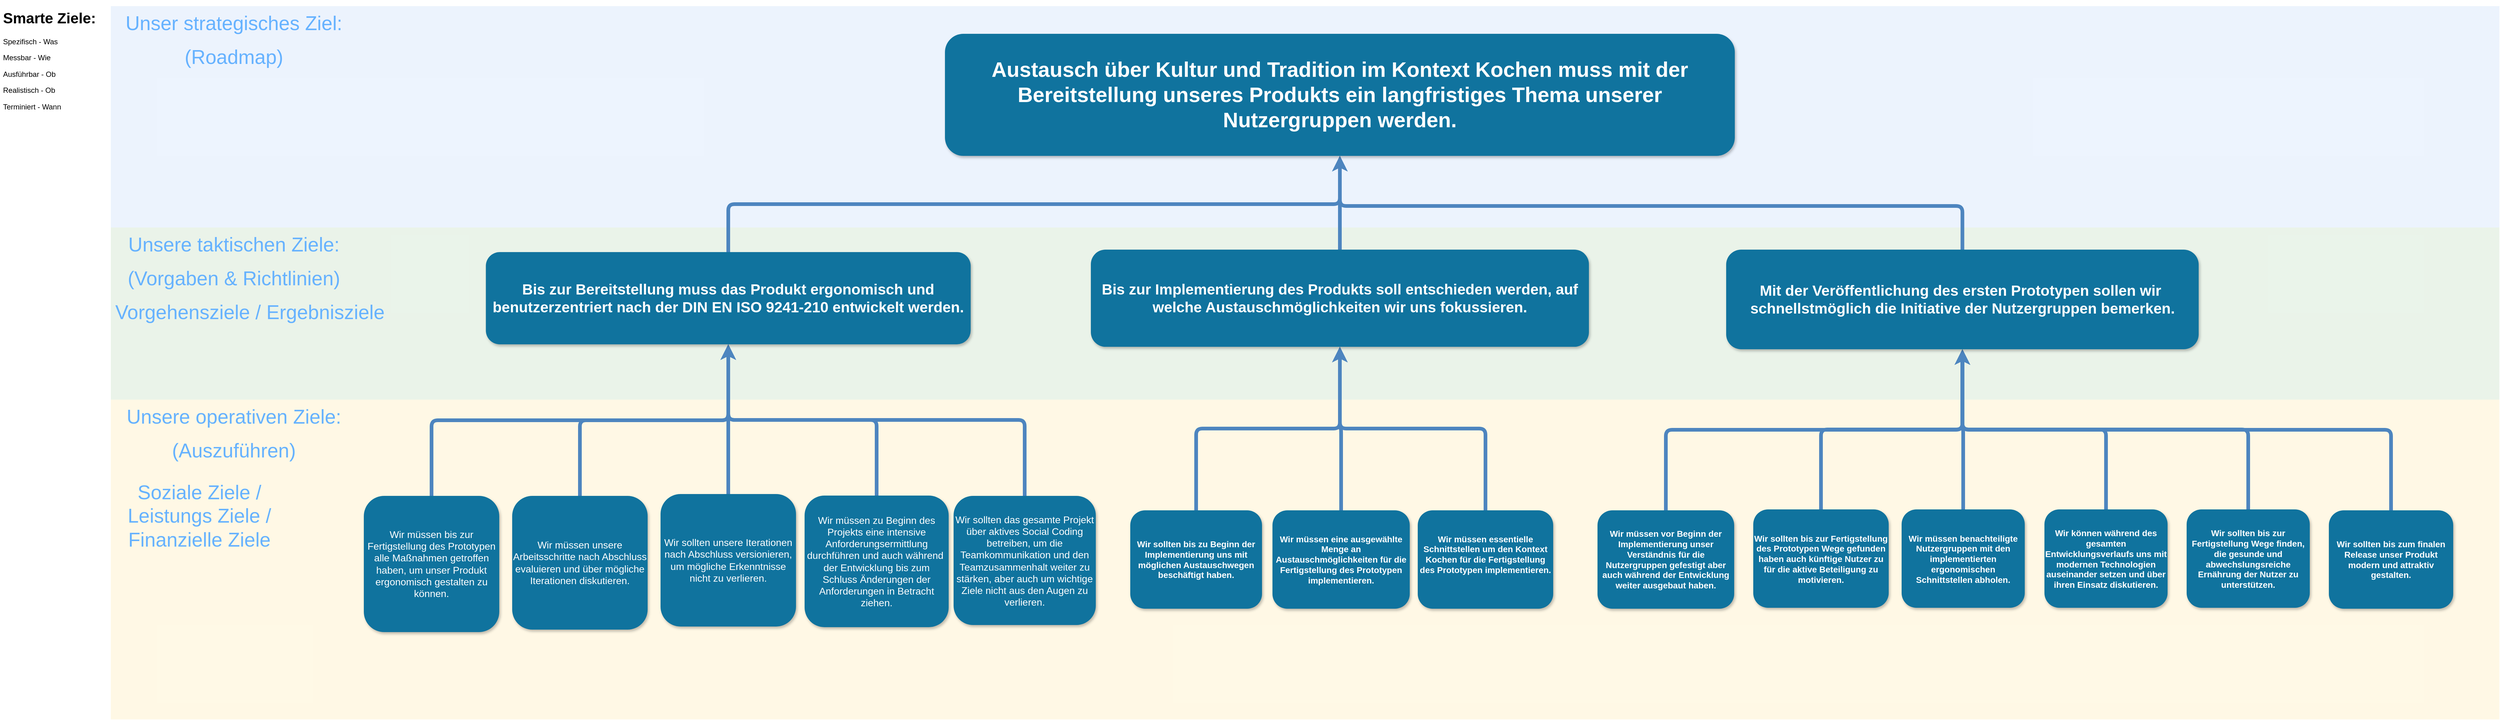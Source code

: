 <mxfile version="13.11.0" type="github" pages="2">
  <diagram name="Page-1" id="97916047-d0de-89f5-080d-49f4d83e522f">
    <mxGraphModel dx="5043" dy="1738" grid="0" gridSize="10" guides="1" tooltips="1" connect="1" arrows="1" fold="1" page="0" pageScale="1.5" pageWidth="1169" pageHeight="827" background="#ffffff" math="0" shadow="0">
      <root>
        <mxCell id="0" />
        <mxCell id="1" parent="0" />
        <mxCell id="vw_bVyao-5ZtVe5KxijW-2" value="STRATEGISCH" style="text;html=1;strokeColor=none;fillColor=none;align=center;verticalAlign=middle;whiteSpace=wrap;rounded=0;fontSize=200;fontColor=#FFFFFF;" parent="1" vertex="1">
          <mxGeometry x="-617" y="24" width="2983" height="286" as="geometry" />
        </mxCell>
        <mxCell id="IA3jvU3uNQat7jcpuoW0-75" value="" style="rounded=0;whiteSpace=wrap;html=1;labelBackgroundColor=none;fontSize=32;fillColor=#fff2cc;opacity=50;strokeColor=none;allowArrows=0;editable=0;movable=0;" parent="1" vertex="1">
          <mxGeometry x="-1120" y="640" width="3880" height="520" as="geometry" />
        </mxCell>
        <mxCell id="IA3jvU3uNQat7jcpuoW0-69" value="" style="rounded=0;whiteSpace=wrap;html=1;labelBackgroundColor=none;fontSize=32;fillColor=#d5e8d4;opacity=50;strokeColor=none;allowArrows=0;editable=0;movable=0;" parent="1" vertex="1">
          <mxGeometry x="-1120" y="360" width="3880" height="280" as="geometry" />
        </mxCell>
        <mxCell id="IA3jvU3uNQat7jcpuoW0-68" value="" style="rounded=0;whiteSpace=wrap;html=1;labelBackgroundColor=none;fontSize=32;fillColor=#dae8fc;opacity=50;strokeColor=none;allowArrows=0;editable=0;movable=0;" parent="1" vertex="1">
          <mxGeometry x="-1120" width="3880" height="360" as="geometry" />
        </mxCell>
        <mxCell id="IA3jvU3uNQat7jcpuoW0-59" value="Unser strategisches Ziel:" style="text;html=1;strokeColor=none;fillColor=none;align=center;verticalAlign=middle;whiteSpace=wrap;rounded=0;fontSize=32;fontColor=#66B2FF;labelBorderColor=none;labelBackgroundColor=none;" parent="1" vertex="1">
          <mxGeometry x="-1120" width="400" height="55" as="geometry" />
        </mxCell>
        <mxCell id="IA3jvU3uNQat7jcpuoW0-60" value="Unsere taktischen Ziele:" style="text;html=1;strokeColor=none;fillColor=none;align=center;verticalAlign=middle;whiteSpace=wrap;rounded=0;fontSize=32;fontColor=#66B2FF;labelBorderColor=none;labelBackgroundColor=none;" parent="1" vertex="1">
          <mxGeometry x="-1120" y="360" width="400" height="55" as="geometry" />
        </mxCell>
        <mxCell id="IA3jvU3uNQat7jcpuoW0-61" value="Unsere operativen Ziele:" style="text;html=1;strokeColor=none;fillColor=none;align=center;verticalAlign=middle;whiteSpace=wrap;rounded=0;fontSize=32;fontColor=#66B2FF;labelBorderColor=none;labelBackgroundColor=none;" parent="1" vertex="1">
          <mxGeometry x="-1120" y="640" width="400" height="55" as="geometry" />
        </mxCell>
        <mxCell id="gunOKHIYSJDINgIafA28-32" style="edgeStyle=elbowEdgeStyle;rounded=1;sketch=0;orthogonalLoop=1;jettySize=auto;elbow=vertical;html=1;exitX=0.5;exitY=1;exitDx=0;exitDy=0;entryX=0.5;entryY=0;entryDx=0;entryDy=0;shadow=0;startArrow=classic;startFill=1;endArrow=none;endFill=0;strokeColor=#4D85BF;strokeWidth=6;fontSize=32;fontColor=#66B2FF;" parent="1" source="IA3jvU3uNQat7jcpuoW0-66" target="gunOKHIYSJDINgIafA28-18" edge="1">
          <mxGeometry relative="1" as="geometry" />
        </mxCell>
        <mxCell id="gunOKHIYSJDINgIafA28-33" style="edgeStyle=elbowEdgeStyle;rounded=1;sketch=0;orthogonalLoop=1;jettySize=auto;elbow=vertical;html=1;exitX=0.5;exitY=1;exitDx=0;exitDy=0;entryX=0.5;entryY=0;entryDx=0;entryDy=0;shadow=0;startArrow=classic;startFill=1;endArrow=none;endFill=0;strokeColor=#4D85BF;strokeWidth=6;fontSize=32;fontColor=#66B2FF;" parent="1" source="IA3jvU3uNQat7jcpuoW0-66" target="IA3jvU3uNQat7jcpuoW0-71" edge="1">
          <mxGeometry relative="1" as="geometry" />
        </mxCell>
        <mxCell id="gunOKHIYSJDINgIafA28-34" style="edgeStyle=elbowEdgeStyle;rounded=1;sketch=0;orthogonalLoop=1;jettySize=auto;elbow=vertical;html=1;exitX=0.5;exitY=1;exitDx=0;exitDy=0;entryX=0.5;entryY=0;entryDx=0;entryDy=0;shadow=0;startArrow=classic;startFill=1;endArrow=none;endFill=0;strokeColor=#4D85BF;strokeWidth=6;fontSize=32;fontColor=#66B2FF;" parent="1" source="IA3jvU3uNQat7jcpuoW0-66" target="gunOKHIYSJDINgIafA28-20" edge="1">
          <mxGeometry relative="1" as="geometry" />
        </mxCell>
        <mxCell id="gunOKHIYSJDINgIafA28-35" style="edgeStyle=elbowEdgeStyle;rounded=1;sketch=0;orthogonalLoop=1;jettySize=auto;elbow=vertical;html=1;exitX=0.5;exitY=1;exitDx=0;exitDy=0;entryX=0.5;entryY=0;entryDx=0;entryDy=0;shadow=0;startArrow=classic;startFill=1;endArrow=none;endFill=0;strokeColor=#4D85BF;strokeWidth=6;fontSize=32;fontColor=#66B2FF;" parent="1" source="IA3jvU3uNQat7jcpuoW0-66" target="gunOKHIYSJDINgIafA28-19" edge="1">
          <mxGeometry relative="1" as="geometry" />
        </mxCell>
        <mxCell id="gunOKHIYSJDINgIafA28-36" style="edgeStyle=elbowEdgeStyle;rounded=1;sketch=0;orthogonalLoop=1;jettySize=auto;elbow=vertical;html=1;exitX=0.5;exitY=1;exitDx=0;exitDy=0;entryX=0.5;entryY=0;entryDx=0;entryDy=0;shadow=0;startArrow=classic;startFill=1;endArrow=none;endFill=0;strokeColor=#4D85BF;strokeWidth=6;fontSize=32;fontColor=#66B2FF;" parent="1" source="IA3jvU3uNQat7jcpuoW0-66" target="gunOKHIYSJDINgIafA28-5" edge="1">
          <mxGeometry relative="1" as="geometry">
            <Array as="points">
              <mxPoint x="125" y="673" />
            </Array>
          </mxGeometry>
        </mxCell>
        <mxCell id="IA3jvU3uNQat7jcpuoW0-66" value="&lt;span style=&quot;font-family: &amp;#34;calibri&amp;#34; , sans-serif ; font-size: 24px&quot;&gt;Bis zur Bereitstellung muss das Produkt ergonomisch und benutzerzentriert nach der DIN EN ISO 9241-210 entwickelt werden.&lt;/span&gt;" style="rounded=1;fillColor=#10739E;strokeColor=none;shadow=1;gradientColor=none;fontStyle=1;fontColor=#FFFFFF;fontSize=24;html=1;whiteSpace=wrap;" parent="1" vertex="1">
          <mxGeometry x="-510.75" y="400" width="787.5" height="150" as="geometry" />
        </mxCell>
        <mxCell id="IA3jvU3uNQat7jcpuoW0-70" value="Wir müssen vor Beginn der Implementierung unser Verständnis für die Nutzergruppen gefestigt aber auch während der Entwicklung weiter ausgebaut haben." style="rounded=1;fillColor=#10739E;strokeColor=none;shadow=1;gradientColor=none;fontStyle=1;fontColor=#FFFFFF;fontSize=14;html=1;whiteSpace=wrap;" parent="1" vertex="1">
          <mxGeometry x="1295" y="820" width="222" height="160" as="geometry" />
        </mxCell>
        <mxCell id="IA3jvU3uNQat7jcpuoW0-71" value="&lt;p class=&quot;MsoNormal&quot; style=&quot;margin: 0cm ; font-size: medium ; font-family: &amp;#34;times new roman&amp;#34; , serif ; font-weight: normal&quot;&gt;&lt;span style=&quot;font-family: &amp;#34;calibri&amp;#34; , sans-serif&quot;&gt;Wir müssen unsere Arbeitsschritte nach Abschluss evaluieren und über mögliche Iterationen diskutieren.&lt;/span&gt;&lt;/p&gt;" style="rounded=1;fillColor=#10739E;strokeColor=none;shadow=1;gradientColor=none;fontStyle=1;fontColor=#FFFFFF;fontSize=14;html=1;whiteSpace=wrap;" parent="1" vertex="1">
          <mxGeometry x="-468" y="796.5" width="220" height="217.5" as="geometry" />
        </mxCell>
        <mxCell id="gunOKHIYSJDINgIafA28-5" value="&lt;font face=&quot;calibri, sans-serif&quot; size=&quot;3&quot;&gt;&lt;span style=&quot;font-weight: 400&quot;&gt;Wir sollten das gesamte Projekt über aktives Social Coding betreiben, um die Teamkommunikation und den Teamzusammenhalt weiter zu stärken, aber auch um wichtige Ziele nicht aus den Augen zu verlieren.&lt;/span&gt;&lt;/font&gt;" style="rounded=1;fillColor=#10739E;strokeColor=none;shadow=1;gradientColor=none;fontStyle=1;fontColor=#FFFFFF;fontSize=14;html=1;whiteSpace=wrap;" parent="1" vertex="1">
          <mxGeometry x="249" y="796.5" width="231" height="210" as="geometry" />
        </mxCell>
        <mxCell id="gunOKHIYSJDINgIafA28-37" style="edgeStyle=elbowEdgeStyle;rounded=1;sketch=0;orthogonalLoop=1;jettySize=auto;elbow=vertical;html=1;exitX=0.5;exitY=1;exitDx=0;exitDy=0;entryX=0.5;entryY=0;entryDx=0;entryDy=0;shadow=0;startArrow=classic;startFill=1;endArrow=none;endFill=0;strokeColor=#4D85BF;strokeWidth=6;fontSize=32;fontColor=#66B2FF;" parent="1" source="gunOKHIYSJDINgIafA28-6" target="IA3jvU3uNQat7jcpuoW0-70" edge="1">
          <mxGeometry relative="1" as="geometry" />
        </mxCell>
        <mxCell id="gunOKHIYSJDINgIafA28-38" style="edgeStyle=elbowEdgeStyle;rounded=1;sketch=0;orthogonalLoop=1;jettySize=auto;elbow=vertical;html=1;exitX=0.5;exitY=1;exitDx=0;exitDy=0;entryX=0.5;entryY=0;entryDx=0;entryDy=0;shadow=0;startArrow=classic;startFill=1;endArrow=none;endFill=0;strokeColor=#4D85BF;strokeWidth=6;fontSize=32;fontColor=#66B2FF;" parent="1" source="gunOKHIYSJDINgIafA28-6" target="gunOKHIYSJDINgIafA28-13" edge="1">
          <mxGeometry relative="1" as="geometry" />
        </mxCell>
        <mxCell id="gunOKHIYSJDINgIafA28-39" style="edgeStyle=elbowEdgeStyle;rounded=1;sketch=0;orthogonalLoop=1;jettySize=auto;elbow=vertical;html=1;exitX=0.5;exitY=1;exitDx=0;exitDy=0;entryX=0.5;entryY=0;entryDx=0;entryDy=0;shadow=0;startArrow=classic;startFill=1;endArrow=none;endFill=0;strokeColor=#4D85BF;strokeWidth=6;fontSize=32;fontColor=#66B2FF;" parent="1" source="gunOKHIYSJDINgIafA28-6" target="gunOKHIYSJDINgIafA28-15" edge="1">
          <mxGeometry relative="1" as="geometry" />
        </mxCell>
        <mxCell id="gunOKHIYSJDINgIafA28-40" style="edgeStyle=elbowEdgeStyle;rounded=1;sketch=0;orthogonalLoop=1;jettySize=auto;elbow=vertical;html=1;exitX=0.5;exitY=1;exitDx=0;exitDy=0;entryX=0.5;entryY=0;entryDx=0;entryDy=0;shadow=0;startArrow=classic;startFill=1;endArrow=none;endFill=0;strokeColor=#4D85BF;strokeWidth=6;fontSize=32;fontColor=#66B2FF;" parent="1" source="gunOKHIYSJDINgIafA28-6" target="gunOKHIYSJDINgIafA28-17" edge="1">
          <mxGeometry relative="1" as="geometry" />
        </mxCell>
        <mxCell id="gunOKHIYSJDINgIafA28-42" style="edgeStyle=elbowEdgeStyle;rounded=1;sketch=0;orthogonalLoop=1;jettySize=auto;elbow=vertical;html=1;exitX=0.5;exitY=1;exitDx=0;exitDy=0;entryX=0.5;entryY=0;entryDx=0;entryDy=0;shadow=0;startArrow=classic;startFill=1;endArrow=none;endFill=0;strokeColor=#4D85BF;strokeWidth=6;fontSize=32;fontColor=#66B2FF;" parent="1" source="gunOKHIYSJDINgIafA28-6" target="gunOKHIYSJDINgIafA28-16" edge="1">
          <mxGeometry relative="1" as="geometry" />
        </mxCell>
        <mxCell id="gunOKHIYSJDINgIafA28-43" style="edgeStyle=elbowEdgeStyle;rounded=1;sketch=0;orthogonalLoop=1;jettySize=auto;elbow=vertical;html=1;exitX=0.5;exitY=1;exitDx=0;exitDy=0;entryX=0.5;entryY=0;entryDx=0;entryDy=0;shadow=0;startArrow=classic;startFill=1;endArrow=none;endFill=0;strokeColor=#4D85BF;strokeWidth=6;fontSize=32;fontColor=#66B2FF;" parent="1" source="gunOKHIYSJDINgIafA28-6" target="gunOKHIYSJDINgIafA28-12" edge="1">
          <mxGeometry relative="1" as="geometry" />
        </mxCell>
        <mxCell id="gunOKHIYSJDINgIafA28-6" value="&lt;p class=&quot;MsoNormal&quot; style=&quot;margin: 0cm ; font-size: 24px ; font-family: &amp;#34;calibri&amp;#34; , sans-serif&quot;&gt;Mit der Veröffentlichung des ersten Prototypen sollen wir&amp;nbsp;&lt;/p&gt;&lt;font face=&quot;calibri, sans-serif&quot;&gt;schnellstmöglich die Initiative&amp;nbsp;der Nutzergruppen&lt;/font&gt;&lt;span style=&quot;font-family: &amp;#34;calibri&amp;#34; , sans-serif&quot;&gt;&amp;nbsp;bemerken.&lt;/span&gt;&lt;span style=&quot;font-family: &amp;#34;calibri&amp;#34; , sans-serif&quot;&gt;&lt;br&gt;&lt;/span&gt;&lt;p class=&quot;MsoNormal&quot; style=&quot;margin: 0cm ; font-size: 24px ; font-family: &amp;#34;calibri&amp;#34; , sans-serif&quot;&gt;&lt;span style=&quot;color: rgb(0 , 0 , 0) ; font-size: 24px&quot;&gt;&lt;/span&gt;&lt;/p&gt;" style="rounded=1;fillColor=#10739E;strokeColor=none;shadow=1;gradientColor=none;fontStyle=1;fontColor=#FFFFFF;fontSize=24;html=1;whiteSpace=wrap;" parent="1" vertex="1">
          <mxGeometry x="1504" y="396" width="767.5" height="162" as="geometry" />
        </mxCell>
        <mxCell id="gunOKHIYSJDINgIafA28-23" style="edgeStyle=elbowEdgeStyle;rounded=1;sketch=0;orthogonalLoop=1;jettySize=auto;elbow=vertical;html=1;exitX=0.5;exitY=1;exitDx=0;exitDy=0;entryX=0.5;entryY=0;entryDx=0;entryDy=0;shadow=0;startArrow=classic;startFill=1;endArrow=none;endFill=0;strokeColor=#4D85BF;strokeWidth=6;fontSize=32;fontColor=#66B2FF;" parent="1" source="gunOKHIYSJDINgIafA28-7" target="IA3jvU3uNQat7jcpuoW0-66" edge="1">
          <mxGeometry relative="1" as="geometry" />
        </mxCell>
        <mxCell id="gunOKHIYSJDINgIafA28-24" style="edgeStyle=elbowEdgeStyle;rounded=1;sketch=0;orthogonalLoop=1;jettySize=auto;elbow=vertical;html=1;exitX=0.5;exitY=1;exitDx=0;exitDy=0;entryX=0.5;entryY=0;entryDx=0;entryDy=0;shadow=0;startArrow=classic;startFill=1;endArrow=none;endFill=0;strokeColor=#4D85BF;strokeWidth=6;fontSize=32;fontColor=#66B2FF;" parent="1" source="gunOKHIYSJDINgIafA28-7" target="gunOKHIYSJDINgIafA28-21" edge="1">
          <mxGeometry relative="1" as="geometry" />
        </mxCell>
        <mxCell id="gunOKHIYSJDINgIafA28-25" style="edgeStyle=elbowEdgeStyle;rounded=1;sketch=0;orthogonalLoop=1;jettySize=auto;elbow=vertical;html=1;exitX=0.5;exitY=1;exitDx=0;exitDy=0;entryX=0.5;entryY=0;entryDx=0;entryDy=0;shadow=0;startArrow=classic;startFill=1;endArrow=none;endFill=0;strokeColor=#4D85BF;strokeWidth=6;fontSize=32;fontColor=#66B2FF;" parent="1" source="gunOKHIYSJDINgIafA28-7" target="gunOKHIYSJDINgIafA28-6" edge="1">
          <mxGeometry relative="1" as="geometry">
            <Array as="points">
              <mxPoint x="1386" y="325" />
            </Array>
          </mxGeometry>
        </mxCell>
        <mxCell id="gunOKHIYSJDINgIafA28-7" value="&lt;p class=&quot;MsoNormal&quot; style=&quot;margin: 0cm ; font-family: &amp;#34;calibri&amp;#34; , sans-serif&quot;&gt;&lt;font style=&quot;font-size: 34px&quot;&gt;Austausch über Kultur und Tradition im Kontext Kochen muss mit der Bereitstellung unseres Produkts ein langfristiges Thema unserer Nutzergruppen werden.&lt;/font&gt;&lt;/p&gt;" style="rounded=1;fillColor=#10739E;strokeColor=none;shadow=1;gradientColor=none;fontStyle=1;fontColor=#FFFFFF;fontSize=14;html=1;whiteSpace=wrap;" parent="1" vertex="1">
          <mxGeometry x="235" y="45" width="1283" height="198.5" as="geometry" />
        </mxCell>
        <mxCell id="gunOKHIYSJDINgIafA28-12" value="Wir sollten bis zum finalen Release unser Produkt modern und attraktiv gestalten." style="rounded=1;fillColor=#10739E;strokeColor=none;shadow=1;gradientColor=none;fontStyle=1;fontColor=#FFFFFF;fontSize=14;html=1;whiteSpace=wrap;" parent="1" vertex="1">
          <mxGeometry x="2483" y="820" width="202" height="160" as="geometry" />
        </mxCell>
        <mxCell id="gunOKHIYSJDINgIafA28-13" value="Wir sollten bis zur Fertigstellung des Prototypen Wege gefunden haben auch künftige Nutzer zu für die aktive Beteiligung zu motivieren." style="rounded=1;fillColor=#10739E;strokeColor=none;shadow=1;gradientColor=none;fontStyle=1;fontColor=#FFFFFF;fontSize=14;html=1;whiteSpace=wrap;" parent="1" vertex="1">
          <mxGeometry x="1548" y="818.5" width="220" height="160" as="geometry" />
        </mxCell>
        <mxCell id="gunOKHIYSJDINgIafA28-15" value="Wir müssen benachteiligte Nutzergruppen mit den implementierten ergonomischen Schnittstellen abholen." style="rounded=1;fillColor=#10739E;strokeColor=none;shadow=1;gradientColor=none;fontStyle=1;fontColor=#FFFFFF;fontSize=14;html=1;whiteSpace=wrap;" parent="1" vertex="1">
          <mxGeometry x="1789" y="818.5" width="200" height="160" as="geometry" />
        </mxCell>
        <mxCell id="gunOKHIYSJDINgIafA28-16" value="Wir sollten bis zur Fertigstellung Wege finden, die gesunde und abwechslungsreiche Ernährung der Nutzer zu unterstützen." style="rounded=1;fillColor=#10739E;strokeColor=none;shadow=1;gradientColor=none;fontStyle=1;fontColor=#FFFFFF;fontSize=14;html=1;whiteSpace=wrap;" parent="1" vertex="1">
          <mxGeometry x="2252" y="818.5" width="200" height="160" as="geometry" />
        </mxCell>
        <mxCell id="gunOKHIYSJDINgIafA28-17" value="Wir können während des gesamten Entwicklungsverlaufs uns mit modernen Technologien auseinander setzen und über ihren Einsatz diskutieren." style="rounded=1;fillColor=#10739E;strokeColor=none;shadow=1;gradientColor=none;fontStyle=1;fontColor=#FFFFFF;fontSize=14;html=1;whiteSpace=wrap;" parent="1" vertex="1">
          <mxGeometry x="2021" y="818.5" width="200" height="160" as="geometry" />
        </mxCell>
        <mxCell id="gunOKHIYSJDINgIafA28-18" value="&lt;p class=&quot;MsoNormal&quot; style=&quot;margin: 0cm ; font-size: medium ; font-family: &amp;#34;calibri&amp;#34; , sans-serif ; font-weight: normal&quot;&gt;Wir müssen bis zur Fertigstellung des Prototypen alle Maßnahmen getroffen haben, um unser Produkt ergonomisch gestalten zu können.&lt;font color=&quot;#000000&quot;&gt;&lt;/font&gt;&lt;/p&gt;" style="rounded=1;fillColor=#10739E;strokeColor=none;shadow=1;gradientColor=none;fontStyle=1;fontColor=#FFFFFF;fontSize=14;html=1;whiteSpace=wrap;" parent="1" vertex="1">
          <mxGeometry x="-709" y="796.5" width="220" height="221.5" as="geometry" />
        </mxCell>
        <mxCell id="gunOKHIYSJDINgIafA28-19" value="&lt;p class=&quot;MsoNormal&quot; style=&quot;margin: 0cm ; font-size: medium ; font-family: &amp;#34;times new roman&amp;#34; , serif ; font-weight: normal&quot;&gt;&lt;span style=&quot;font-family: &amp;#34;calibri&amp;#34; , sans-serif&quot;&gt;Wir sollten unsere Iterationen nach Abschluss versionieren, um mögliche Erkenntnisse nicht zu verlieren.&lt;font color=&quot;#000000&quot;&gt;&lt;/font&gt;&lt;/span&gt;&lt;/p&gt;" style="rounded=1;fillColor=#10739E;strokeColor=none;shadow=1;gradientColor=none;fontStyle=1;fontColor=#FFFFFF;fontSize=14;html=1;whiteSpace=wrap;" parent="1" vertex="1">
          <mxGeometry x="-227" y="793.5" width="220" height="215.5" as="geometry" />
        </mxCell>
        <mxCell id="gunOKHIYSJDINgIafA28-20" value="&lt;p class=&quot;MsoNormal&quot; style=&quot;margin: 0cm ; font-size: medium ; font-family: &amp;#34;times new roman&amp;#34; , serif ; font-weight: normal&quot;&gt;&lt;span style=&quot;font-family: &amp;#34;calibri&amp;#34; , sans-serif&quot;&gt;Wir müssen zu Beginn des Projekts eine intensive Anforderungsermittlung durchführen und auch während&amp;nbsp;&lt;/span&gt;&lt;/p&gt;&lt;span style=&quot;font-family: &amp;#34;calibri&amp;#34; , sans-serif ; font-size: medium ; font-weight: 400&quot;&gt;der Entwicklung&amp;nbsp;&lt;/span&gt;&lt;span style=&quot;font-family: &amp;#34;calibri&amp;#34; , sans-serif ; font-size: medium ; font-weight: normal&quot;&gt;bis zum Schluss Änderungen der Anforderungen in Betracht ziehen.&lt;/span&gt;&lt;span style=&quot;font-family: &amp;#34;calibri&amp;#34; , sans-serif ; font-size: medium ; font-weight: 400&quot;&gt;&lt;br&gt;&lt;/span&gt;" style="rounded=1;fillColor=#10739E;strokeColor=none;shadow=1;gradientColor=none;fontStyle=1;fontColor=#FFFFFF;fontSize=14;html=1;whiteSpace=wrap;" parent="1" vertex="1">
          <mxGeometry x="7" y="796" width="234" height="214" as="geometry" />
        </mxCell>
        <mxCell id="gunOKHIYSJDINgIafA28-29" style="edgeStyle=elbowEdgeStyle;rounded=1;sketch=0;orthogonalLoop=1;jettySize=auto;elbow=vertical;html=1;exitX=0.5;exitY=1;exitDx=0;exitDy=0;entryX=0.5;entryY=0;entryDx=0;entryDy=0;shadow=0;startArrow=classic;startFill=1;endArrow=none;endFill=0;strokeColor=#4D85BF;strokeWidth=6;fontSize=32;fontColor=#66B2FF;" parent="1" source="gunOKHIYSJDINgIafA28-21" target="gunOKHIYSJDINgIafA28-26" edge="1">
          <mxGeometry relative="1" as="geometry" />
        </mxCell>
        <mxCell id="gunOKHIYSJDINgIafA28-30" style="edgeStyle=elbowEdgeStyle;rounded=1;sketch=0;orthogonalLoop=1;jettySize=auto;elbow=vertical;html=1;exitX=0.5;exitY=1;exitDx=0;exitDy=0;entryX=0.5;entryY=0;entryDx=0;entryDy=0;shadow=0;startArrow=classic;startFill=1;endArrow=none;endFill=0;strokeColor=#4D85BF;strokeWidth=6;fontSize=32;fontColor=#66B2FF;" parent="1" source="gunOKHIYSJDINgIafA28-21" target="gunOKHIYSJDINgIafA28-27" edge="1">
          <mxGeometry relative="1" as="geometry" />
        </mxCell>
        <mxCell id="gunOKHIYSJDINgIafA28-31" style="edgeStyle=elbowEdgeStyle;rounded=1;sketch=0;orthogonalLoop=1;jettySize=auto;elbow=vertical;html=1;exitX=0.5;exitY=1;exitDx=0;exitDy=0;entryX=0.5;entryY=0;entryDx=0;entryDy=0;shadow=0;startArrow=classic;startFill=1;endArrow=none;endFill=0;strokeColor=#4D85BF;strokeWidth=6;fontSize=32;fontColor=#66B2FF;" parent="1" source="gunOKHIYSJDINgIafA28-21" target="gunOKHIYSJDINgIafA28-28" edge="1">
          <mxGeometry relative="1" as="geometry" />
        </mxCell>
        <mxCell id="gunOKHIYSJDINgIafA28-21" value="&lt;p class=&quot;MsoNormal&quot; style=&quot;margin: 0cm ; font-size: 24px ; font-family: &amp;#34;calibri&amp;#34; , sans-serif&quot;&gt;Bis zur Implementierung des Produkts soll entschieden werden, auf welche Austauschmöglichkeiten wir uns fokussieren.&lt;font color=&quot;#000000&quot; style=&quot;font-size: 24px&quot;&gt;&lt;/font&gt;&lt;/p&gt;" style="rounded=1;fillColor=#10739E;strokeColor=none;shadow=1;gradientColor=none;fontStyle=1;fontColor=#FFFFFF;fontSize=24;html=1;whiteSpace=wrap;" parent="1" vertex="1">
          <mxGeometry x="472" y="396" width="809" height="158" as="geometry" />
        </mxCell>
        <mxCell id="gunOKHIYSJDINgIafA28-26" value="Wir sollten bis zu Beginn der Implementierung uns mit möglichen Austauschwegen beschäftigt haben." style="rounded=1;fillColor=#10739E;strokeColor=none;shadow=1;gradientColor=none;fontStyle=1;fontColor=#FFFFFF;fontSize=14;html=1;whiteSpace=wrap;" parent="1" vertex="1">
          <mxGeometry x="536" y="820" width="214" height="160" as="geometry" />
        </mxCell>
        <mxCell id="gunOKHIYSJDINgIafA28-27" value="Wir müssen eine ausgewählte Menge an Austauschmöglichkeiten für die Fertigstellung des Prototypen implementieren." style="rounded=1;fillColor=#10739E;strokeColor=none;shadow=1;gradientColor=none;fontStyle=1;fontColor=#FFFFFF;fontSize=14;html=1;whiteSpace=wrap;" parent="1" vertex="1">
          <mxGeometry x="767" y="820" width="223" height="160" as="geometry" />
        </mxCell>
        <mxCell id="gunOKHIYSJDINgIafA28-28" value="Wir müssen essentielle Schnittstellen um den Kontext Kochen für die Fertigstellung des Prototypen implementieren.&lt;br&gt;&amp;nbsp;" style="rounded=1;fillColor=#10739E;strokeColor=none;shadow=1;gradientColor=none;fontStyle=1;fontColor=#FFFFFF;fontSize=14;html=1;whiteSpace=wrap;" parent="1" vertex="1">
          <mxGeometry x="1003" y="820" width="220" height="160" as="geometry" />
        </mxCell>
        <mxCell id="vw_bVyao-5ZtVe5KxijW-1" value="&lt;h1&gt;Smarte Ziele:&lt;/h1&gt;&lt;p&gt;Spezifisch - Was&lt;/p&gt;&lt;p&gt;Messbar - Wie&lt;/p&gt;&lt;p&gt;Ausführbar - Ob&lt;/p&gt;&lt;p&gt;Realistisch - Ob&lt;/p&gt;&lt;p&gt;Terminiert - Wann&lt;/p&gt;&lt;p&gt;&lt;br&gt;&lt;/p&gt;" style="text;html=1;strokeColor=none;fillColor=none;spacing=5;spacingTop=-20;whiteSpace=wrap;overflow=hidden;rounded=0;" parent="1" vertex="1">
          <mxGeometry x="-1300" width="180" height="232" as="geometry" />
        </mxCell>
        <mxCell id="vw_bVyao-5ZtVe5KxijW-4" value="(Roadmap)" style="text;html=1;strokeColor=none;fillColor=none;align=center;verticalAlign=middle;whiteSpace=wrap;rounded=0;fontSize=32;fontColor=#66B2FF;labelBorderColor=none;labelBackgroundColor=none;" parent="1" vertex="1">
          <mxGeometry x="-1120" y="55" width="400" height="55" as="geometry" />
        </mxCell>
        <mxCell id="vw_bVyao-5ZtVe5KxijW-5" value="(Vorgaben &amp;amp; Richtlinien)" style="text;html=1;strokeColor=none;fillColor=none;align=center;verticalAlign=middle;whiteSpace=wrap;rounded=0;fontSize=32;fontColor=#66B2FF;labelBorderColor=none;labelBackgroundColor=none;" parent="1" vertex="1">
          <mxGeometry x="-1120" y="415" width="400" height="55" as="geometry" />
        </mxCell>
        <mxCell id="vw_bVyao-5ZtVe5KxijW-6" value="(Auszuführen)" style="text;html=1;strokeColor=none;fillColor=none;align=center;verticalAlign=middle;whiteSpace=wrap;rounded=0;fontSize=32;fontColor=#66B2FF;labelBorderColor=none;labelBackgroundColor=none;" parent="1" vertex="1">
          <mxGeometry x="-1120" y="695" width="400" height="55" as="geometry" />
        </mxCell>
        <mxCell id="vw_bVyao-5ZtVe5KxijW-7" value="Vorgehensziele / Ergebnisziele" style="text;html=1;strokeColor=none;fillColor=none;align=center;verticalAlign=middle;whiteSpace=wrap;rounded=0;fontSize=32;fontColor=#66B2FF;labelBorderColor=none;labelBackgroundColor=none;" parent="1" vertex="1">
          <mxGeometry x="-1120" y="470" width="452" height="55" as="geometry" />
        </mxCell>
        <mxCell id="vw_bVyao-5ZtVe5KxijW-8" value="Soziale Ziele / &lt;br&gt;Leistungs Ziele /&lt;br&gt;Finanzielle Ziele" style="text;html=1;strokeColor=none;fillColor=none;align=center;verticalAlign=middle;whiteSpace=wrap;rounded=0;fontSize=32;fontColor=#66B2FF;labelBorderColor=none;labelBackgroundColor=none;" parent="1" vertex="1">
          <mxGeometry x="-1120" y="750" width="288" height="157" as="geometry" />
        </mxCell>
      </root>
    </mxGraphModel>
  </diagram>
  <diagram id="hX6i8FgdlRqi2joyLwPF" name="Page-2">
    <mxGraphModel dx="8487" dy="2677" grid="1" gridSize="10" guides="1" tooltips="1" connect="1" arrows="1" fold="1" page="0" pageScale="1" pageWidth="827" pageHeight="1169" math="0" shadow="0">
      <root>
        <mxCell id="kskJ2rvDCLhXASKb478Z-0" />
        <mxCell id="kskJ2rvDCLhXASKb478Z-1" parent="kskJ2rvDCLhXASKb478Z-0" />
        <mxCell id="1FO4G_SLq7sHO2YswNEI-9" style="edgeStyle=orthogonalEdgeStyle;rounded=1;orthogonalLoop=1;jettySize=auto;html=1;exitX=0.25;exitY=1;exitDx=0;exitDy=0;entryX=0.5;entryY=0;entryDx=0;entryDy=0;strokeColor=#242E8A;strokeWidth=6;endArrow=none;endFill=0;startArrow=classic;startFill=1;" edge="1" parent="kskJ2rvDCLhXASKb478Z-1" source="kskJ2rvDCLhXASKb478Z-2" target="1FO4G_SLq7sHO2YswNEI-2">
          <mxGeometry relative="1" as="geometry" />
        </mxCell>
        <mxCell id="1FO4G_SLq7sHO2YswNEI-10" style="edgeStyle=orthogonalEdgeStyle;rounded=1;orthogonalLoop=1;jettySize=auto;html=1;exitX=0.25;exitY=1;exitDx=0;exitDy=0;entryX=0.5;entryY=0;entryDx=0;entryDy=0;strokeColor=#242E8A;strokeWidth=6;endArrow=none;endFill=0;startArrow=classic;startFill=1;" edge="1" parent="kskJ2rvDCLhXASKb478Z-1" source="kskJ2rvDCLhXASKb478Z-2" target="1FO4G_SLq7sHO2YswNEI-3">
          <mxGeometry relative="1" as="geometry" />
        </mxCell>
        <mxCell id="1FO4G_SLq7sHO2YswNEI-11" style="edgeStyle=orthogonalEdgeStyle;rounded=1;orthogonalLoop=1;jettySize=auto;html=1;exitX=0.5;exitY=1;exitDx=0;exitDy=0;entryX=0.75;entryY=0;entryDx=0;entryDy=0;strokeColor=#242E8A;strokeWidth=6;endArrow=none;endFill=0;startArrow=classic;startFill=1;" edge="1" parent="kskJ2rvDCLhXASKb478Z-1" source="kskJ2rvDCLhXASKb478Z-2" target="1FO4G_SLq7sHO2YswNEI-4">
          <mxGeometry relative="1" as="geometry" />
        </mxCell>
        <mxCell id="1FO4G_SLq7sHO2YswNEI-12" style="edgeStyle=orthogonalEdgeStyle;rounded=1;orthogonalLoop=1;jettySize=auto;html=1;exitX=0.5;exitY=1;exitDx=0;exitDy=0;entryX=0.25;entryY=0;entryDx=0;entryDy=0;strokeColor=#242E8A;strokeWidth=6;endArrow=none;endFill=0;startArrow=classic;startFill=1;" edge="1" parent="kskJ2rvDCLhXASKb478Z-1" source="kskJ2rvDCLhXASKb478Z-2" target="1FO4G_SLq7sHO2YswNEI-5">
          <mxGeometry relative="1" as="geometry" />
        </mxCell>
        <mxCell id="1FO4G_SLq7sHO2YswNEI-13" style="edgeStyle=orthogonalEdgeStyle;rounded=1;orthogonalLoop=1;jettySize=auto;html=1;exitX=0.75;exitY=1;exitDx=0;exitDy=0;entryX=0.5;entryY=0;entryDx=0;entryDy=0;strokeColor=#242E8A;strokeWidth=6;endArrow=none;endFill=0;startArrow=classic;startFill=1;" edge="1" parent="kskJ2rvDCLhXASKb478Z-1" source="kskJ2rvDCLhXASKb478Z-2" target="1FO4G_SLq7sHO2YswNEI-6">
          <mxGeometry relative="1" as="geometry" />
        </mxCell>
        <mxCell id="1FO4G_SLq7sHO2YswNEI-14" style="edgeStyle=orthogonalEdgeStyle;rounded=1;orthogonalLoop=1;jettySize=auto;html=1;exitX=0.75;exitY=1;exitDx=0;exitDy=0;entryX=0.5;entryY=0;entryDx=0;entryDy=0;strokeColor=#242E8A;strokeWidth=6;endArrow=none;endFill=0;startArrow=classic;startFill=1;" edge="1" parent="kskJ2rvDCLhXASKb478Z-1" source="kskJ2rvDCLhXASKb478Z-2" target="1FO4G_SLq7sHO2YswNEI-7">
          <mxGeometry relative="1" as="geometry" />
        </mxCell>
        <mxCell id="1FO4G_SLq7sHO2YswNEI-15" style="edgeStyle=orthogonalEdgeStyle;rounded=1;orthogonalLoop=1;jettySize=auto;html=1;exitX=0.75;exitY=1;exitDx=0;exitDy=0;entryX=0.5;entryY=0;entryDx=0;entryDy=0;strokeColor=#242E8A;strokeWidth=6;endArrow=none;endFill=0;startArrow=classic;startFill=1;" edge="1" parent="kskJ2rvDCLhXASKb478Z-1" source="kskJ2rvDCLhXASKb478Z-2" target="1FO4G_SLq7sHO2YswNEI-8">
          <mxGeometry relative="1" as="geometry" />
        </mxCell>
        <mxCell id="kskJ2rvDCLhXASKb478Z-2" value="&lt;span style=&quot;font-family: &amp;#34;calibri&amp;#34; , sans-serif ; font-size: 34px&quot;&gt;Kultur und Tradition muss mit der Bereitstellung unseres Produkts ein langfristiges Thema unserer Nutzergruppen werden.&lt;/span&gt;" style="rounded=1;fillColor=#10739E;strokeColor=none;shadow=1;gradientColor=none;fontStyle=1;fontColor=#FFFFFF;fontSize=14;html=1;whiteSpace=wrap;" vertex="1" parent="kskJ2rvDCLhXASKb478Z-1">
          <mxGeometry x="-30" y="110" width="1290" height="330" as="geometry" />
        </mxCell>
        <mxCell id="1FO4G_SLq7sHO2YswNEI-2" value="&amp;nbsp;Mit der Fertigstellung des Produkts, müssen wir,&amp;nbsp;durch nahbares Erleben,&amp;nbsp;die Kultur erhalten und stärken." style="rounded=1;fillColor=#10739E;strokeColor=none;shadow=1;gradientColor=none;fontStyle=1;fontColor=#FFFFFF;fontSize=23;html=1;whiteSpace=wrap;" vertex="1" parent="kskJ2rvDCLhXASKb478Z-1">
          <mxGeometry x="-640" y="720" width="600" height="156" as="geometry" />
        </mxCell>
        <mxCell id="FJx79A34UfbAPVgSo0je-34" style="edgeStyle=orthogonalEdgeStyle;rounded=1;orthogonalLoop=1;jettySize=auto;html=1;exitX=0.5;exitY=1;exitDx=0;exitDy=0;entryX=0.5;entryY=0;entryDx=0;entryDy=0;startArrow=classic;startFill=1;endArrow=none;endFill=0;strokeColor=#242E8A;strokeWidth=6;fontSize=23;" edge="1" parent="kskJ2rvDCLhXASKb478Z-1" source="1FO4G_SLq7sHO2YswNEI-3" target="FJx79A34UfbAPVgSo0je-12">
          <mxGeometry relative="1" as="geometry" />
        </mxCell>
        <mxCell id="1FO4G_SLq7sHO2YswNEI-3" value="&amp;nbsp;Mit der Fertigstellung des Produkts, müssen wir, durch persönliche Bindung, die Kultur erhalten und stärken." style="rounded=1;fillColor=#10739E;strokeColor=none;shadow=1;gradientColor=none;fontStyle=1;fontColor=#FFFFFF;fontSize=23;html=1;whiteSpace=wrap;" vertex="1" parent="kskJ2rvDCLhXASKb478Z-1">
          <mxGeometry x="-1280" y="720" width="600" height="156" as="geometry" />
        </mxCell>
        <mxCell id="FJx79A34UfbAPVgSo0je-28" style="edgeStyle=orthogonalEdgeStyle;rounded=1;orthogonalLoop=1;jettySize=auto;html=1;exitX=0.5;exitY=1;exitDx=0;exitDy=0;entryX=0.5;entryY=0;entryDx=0;entryDy=0;startArrow=classic;startFill=1;endArrow=none;endFill=0;strokeColor=#242E8A;strokeWidth=6;fontSize=23;" edge="1" parent="kskJ2rvDCLhXASKb478Z-1" source="1FO4G_SLq7sHO2YswNEI-4" target="FJx79A34UfbAPVgSo0je-6">
          <mxGeometry relative="1" as="geometry" />
        </mxCell>
        <mxCell id="1FO4G_SLq7sHO2YswNEI-4" value="&amp;nbsp;Mit der Fertigstellung des Produkts, können wir, durch vormerken aufkommender traditioneller Ereignisse,&amp;nbsp;die Tradition erhalten und stärken." style="rounded=1;fillColor=#10739E;strokeColor=none;shadow=1;gradientColor=none;fontStyle=1;fontColor=#FFFFFF;fontSize=23;html=1;whiteSpace=wrap;" vertex="1" parent="kskJ2rvDCLhXASKb478Z-1">
          <mxGeometry y="720" width="600" height="156" as="geometry" />
        </mxCell>
        <mxCell id="1FO4G_SLq7sHO2YswNEI-5" value="&amp;nbsp;Mit der Fertigstellung des Produkts, sollten wir,&amp;nbsp;durch das Dokumentieren und der Erklärungen der traditionellen Ereignisse,&amp;nbsp;die Tradition erhalten und stärken." style="rounded=1;fillColor=#10739E;strokeColor=none;shadow=1;gradientColor=none;fontStyle=1;fontColor=#FFFFFF;fontSize=23;html=1;whiteSpace=wrap;" vertex="1" parent="kskJ2rvDCLhXASKb478Z-1">
          <mxGeometry x="640" y="720" width="600" height="156" as="geometry" />
        </mxCell>
        <mxCell id="FJx79A34UfbAPVgSo0je-21" style="edgeStyle=orthogonalEdgeStyle;rounded=1;orthogonalLoop=1;jettySize=auto;html=1;exitX=0.5;exitY=1;exitDx=0;exitDy=0;entryX=0.5;entryY=0;entryDx=0;entryDy=0;startArrow=classic;startFill=1;endArrow=none;endFill=0;strokeColor=#242E8A;strokeWidth=6;fontSize=23;" edge="1" parent="kskJ2rvDCLhXASKb478Z-1" source="1FO4G_SLq7sHO2YswNEI-6" target="FJx79A34UfbAPVgSo0je-0">
          <mxGeometry relative="1" as="geometry" />
        </mxCell>
        <mxCell id="FJx79A34UfbAPVgSo0je-22" style="edgeStyle=orthogonalEdgeStyle;rounded=1;orthogonalLoop=1;jettySize=auto;html=1;exitX=0.5;exitY=1;exitDx=0;exitDy=0;entryX=0.5;entryY=0;entryDx=0;entryDy=0;startArrow=classic;startFill=1;endArrow=none;endFill=0;strokeColor=#242E8A;strokeWidth=6;fontSize=23;" edge="1" parent="kskJ2rvDCLhXASKb478Z-1" source="1FO4G_SLq7sHO2YswNEI-6" target="FJx79A34UfbAPVgSo0je-10">
          <mxGeometry relative="1" as="geometry" />
        </mxCell>
        <mxCell id="1FO4G_SLq7sHO2YswNEI-6" value="&amp;nbsp;Mit der Fertigstellung des Produkts, müssen wir, durch ergonomische Software, die Langfristigkeit des Themas gewährleisten." style="rounded=1;fillColor=#10739E;strokeColor=none;shadow=1;gradientColor=none;fontStyle=1;fontColor=#FFFFFF;fontSize=23;html=1;whiteSpace=wrap;" vertex="1" parent="kskJ2rvDCLhXASKb478Z-1">
          <mxGeometry x="1280" y="720" width="600" height="156" as="geometry" />
        </mxCell>
        <mxCell id="FJx79A34UfbAPVgSo0je-23" style="edgeStyle=orthogonalEdgeStyle;rounded=1;orthogonalLoop=1;jettySize=auto;html=1;exitX=0.5;exitY=1;exitDx=0;exitDy=0;entryX=0.5;entryY=0;entryDx=0;entryDy=0;startArrow=classic;startFill=1;endArrow=none;endFill=0;strokeColor=#242E8A;strokeWidth=6;fontSize=23;" edge="1" parent="kskJ2rvDCLhXASKb478Z-1" source="1FO4G_SLq7sHO2YswNEI-7" target="FJx79A34UfbAPVgSo0je-16">
          <mxGeometry relative="1" as="geometry" />
        </mxCell>
        <mxCell id="FJx79A34UfbAPVgSo0je-24" style="edgeStyle=orthogonalEdgeStyle;rounded=1;orthogonalLoop=1;jettySize=auto;html=1;exitX=0.5;exitY=1;exitDx=0;exitDy=0;entryX=0.5;entryY=0;entryDx=0;entryDy=0;startArrow=classic;startFill=1;endArrow=none;endFill=0;strokeColor=#242E8A;strokeWidth=6;fontSize=23;" edge="1" parent="kskJ2rvDCLhXASKb478Z-1" source="1FO4G_SLq7sHO2YswNEI-7" target="FJx79A34UfbAPVgSo0je-5">
          <mxGeometry relative="1" as="geometry" />
        </mxCell>
        <mxCell id="1FO4G_SLq7sHO2YswNEI-7" value="&amp;nbsp;&amp;nbsp;Mit der Fertigstellung des Produkts, müssen wir, die Langfristigkeit durch leichte Anwendung des gesammelten Wissens gewährleisten." style="rounded=1;fillColor=#10739E;strokeColor=none;shadow=1;gradientColor=none;fontStyle=1;fontColor=#FFFFFF;fontSize=23;html=1;whiteSpace=wrap;" vertex="1" parent="kskJ2rvDCLhXASKb478Z-1">
          <mxGeometry x="1920" y="720" width="600" height="156" as="geometry" />
        </mxCell>
        <mxCell id="FJx79A34UfbAPVgSo0je-25" style="edgeStyle=orthogonalEdgeStyle;rounded=1;orthogonalLoop=1;jettySize=auto;html=1;exitX=0.5;exitY=1;exitDx=0;exitDy=0;entryX=0.5;entryY=0;entryDx=0;entryDy=0;startArrow=classic;startFill=1;endArrow=none;endFill=0;strokeColor=#242E8A;strokeWidth=6;fontSize=23;" edge="1" parent="kskJ2rvDCLhXASKb478Z-1" source="1FO4G_SLq7sHO2YswNEI-8" target="FJx79A34UfbAPVgSo0je-13">
          <mxGeometry relative="1" as="geometry" />
        </mxCell>
        <mxCell id="FJx79A34UfbAPVgSo0je-26" style="edgeStyle=orthogonalEdgeStyle;rounded=1;orthogonalLoop=1;jettySize=auto;html=1;exitX=0.5;exitY=1;exitDx=0;exitDy=0;entryX=0.5;entryY=0;entryDx=0;entryDy=0;startArrow=classic;startFill=1;endArrow=none;endFill=0;strokeColor=#242E8A;strokeWidth=6;fontSize=23;" edge="1" parent="kskJ2rvDCLhXASKb478Z-1" source="1FO4G_SLq7sHO2YswNEI-8" target="FJx79A34UfbAPVgSo0je-14">
          <mxGeometry relative="1" as="geometry" />
        </mxCell>
        <mxCell id="FJx79A34UfbAPVgSo0je-27" style="edgeStyle=orthogonalEdgeStyle;rounded=1;orthogonalLoop=1;jettySize=auto;html=1;exitX=0.5;exitY=1;exitDx=0;exitDy=0;entryX=0.5;entryY=0;entryDx=0;entryDy=0;startArrow=classic;startFill=1;endArrow=none;endFill=0;strokeColor=#242E8A;strokeWidth=6;fontSize=23;" edge="1" parent="kskJ2rvDCLhXASKb478Z-1" source="1FO4G_SLq7sHO2YswNEI-8" target="FJx79A34UfbAPVgSo0je-15">
          <mxGeometry relative="1" as="geometry" />
        </mxCell>
        <mxCell id="1FO4G_SLq7sHO2YswNEI-8" value="&amp;nbsp;Mit der Fertigstellung des Produkts, müssen wir,&amp;nbsp;die Langfristigkeit durch die Integration von Austausch und Diskurs Plattformen&amp;nbsp;gewährleisten." style="rounded=1;fillColor=#10739E;strokeColor=none;shadow=1;gradientColor=none;fontStyle=1;fontColor=#FFFFFF;fontSize=23;html=1;whiteSpace=wrap;" vertex="1" parent="kskJ2rvDCLhXASKb478Z-1">
          <mxGeometry x="2560" y="720" width="600" height="156" as="geometry" />
        </mxCell>
        <mxCell id="FJx79A34UfbAPVgSo0je-19" style="edgeStyle=orthogonalEdgeStyle;rounded=1;orthogonalLoop=1;jettySize=auto;html=1;exitX=0.5;exitY=1;exitDx=0;exitDy=0;entryX=0.5;entryY=0;entryDx=0;entryDy=0;startArrow=classic;startFill=1;endArrow=none;endFill=0;strokeColor=#242E8A;strokeWidth=6;fontSize=23;" edge="1" parent="kskJ2rvDCLhXASKb478Z-1" source="FJx79A34UfbAPVgSo0je-0" target="FJx79A34UfbAPVgSo0je-2">
          <mxGeometry relative="1" as="geometry" />
        </mxCell>
        <mxCell id="FJx79A34UfbAPVgSo0je-20" style="edgeStyle=orthogonalEdgeStyle;rounded=1;orthogonalLoop=1;jettySize=auto;html=1;exitX=0.5;exitY=1;exitDx=0;exitDy=0;entryX=0.5;entryY=0;entryDx=0;entryDy=0;startArrow=classic;startFill=1;endArrow=none;endFill=0;strokeColor=#242E8A;strokeWidth=6;fontSize=23;" edge="1" parent="kskJ2rvDCLhXASKb478Z-1" source="FJx79A34UfbAPVgSo0je-0" target="FJx79A34UfbAPVgSo0je-11">
          <mxGeometry relative="1" as="geometry" />
        </mxCell>
        <mxCell id="FJx79A34UfbAPVgSo0je-33" style="edgeStyle=orthogonalEdgeStyle;rounded=1;orthogonalLoop=1;jettySize=auto;html=1;exitX=0.5;exitY=1;exitDx=0;exitDy=0;entryX=0.5;entryY=0;entryDx=0;entryDy=0;startArrow=classic;startFill=1;endArrow=none;endFill=0;strokeColor=#242E8A;strokeWidth=6;fontSize=23;" edge="1" parent="kskJ2rvDCLhXASKb478Z-1" source="FJx79A34UfbAPVgSo0je-0" target="FJx79A34UfbAPVgSo0je-7">
          <mxGeometry relative="1" as="geometry" />
        </mxCell>
        <mxCell id="FJx79A34UfbAPVgSo0je-0" value="&lt;span style=&quot;font-family: &amp;quot;calibri&amp;quot; , sans-serif&quot;&gt;&lt;font style=&quot;font-size: 16px&quot;&gt;Bis zur Bereitstellung muss das Produkt ergonomisch und benutzerzentriert nach der DIN EN ISO 9241-210 entwickelt werden.&lt;/font&gt;&lt;/span&gt;" style="rounded=1;fillColor=#10739E;strokeColor=none;shadow=1;gradientColor=none;fontStyle=0;fontColor=#FFFFFF;fontSize=24;html=1;whiteSpace=wrap;" vertex="1" parent="kskJ2rvDCLhXASKb478Z-1">
          <mxGeometry x="1280" y="960" width="240" height="240" as="geometry" />
        </mxCell>
        <mxCell id="FJx79A34UfbAPVgSo0je-1" value="Wir müssen vor Beginn der Implementierung unser Verständnis für die Nutzergruppen gefestigt aber auch während der Entwicklung weiter ausgebaut haben." style="rounded=1;fillColor=#10739E;strokeColor=none;shadow=1;gradientColor=none;fontStyle=0;fontColor=#FFFFFF;fontSize=14;html=1;whiteSpace=wrap;" vertex="1" parent="kskJ2rvDCLhXASKb478Z-1">
          <mxGeometry x="1840" y="1340" width="240" height="240" as="geometry" />
        </mxCell>
        <mxCell id="FJx79A34UfbAPVgSo0je-2" value="&lt;p class=&quot;MsoNormal&quot; style=&quot;margin: 0cm; font-size: medium; font-family: &amp;quot;times new roman&amp;quot;, serif;&quot;&gt;&lt;span style=&quot;font-family: &amp;quot;calibri&amp;quot; , sans-serif&quot;&gt;Wir müssen unsere Arbeitsschritte nach Abschluss evaluieren und über mögliche Iterationen diskutieren.&lt;/span&gt;&lt;/p&gt;" style="rounded=1;fillColor=#10739E;strokeColor=none;shadow=1;gradientColor=none;fontStyle=0;fontColor=#FFFFFF;fontSize=14;html=1;whiteSpace=wrap;" vertex="1" parent="kskJ2rvDCLhXASKb478Z-1">
          <mxGeometry x="1020" y="1340" width="240" height="240" as="geometry" />
        </mxCell>
        <mxCell id="FJx79A34UfbAPVgSo0je-3" value="&lt;font face=&quot;calibri, sans-serif&quot; size=&quot;3&quot;&gt;&lt;span style=&quot;&quot;&gt;Wir sollten das gesamte Projekt über aktives Social Coding betreiben, um die Teamkommunikation und den Teamzusammenhalt weiter zu stärken, aber auch um wichtige Ziele nicht aus den Augen zu verlieren.&lt;/span&gt;&lt;/font&gt;" style="rounded=1;fillColor=#10739E;strokeColor=none;shadow=1;gradientColor=none;fontStyle=0;fontColor=#FFFFFF;fontSize=14;html=1;whiteSpace=wrap;" vertex="1" parent="kskJ2rvDCLhXASKb478Z-1">
          <mxGeometry x="1570" y="1340" width="240" height="240" as="geometry" />
        </mxCell>
        <mxCell id="FJx79A34UfbAPVgSo0je-5" value="Wir sollten bis zum finalen Release unser Produkt modern und attraktiv gestalten." style="rounded=1;fillColor=#10739E;strokeColor=none;shadow=1;gradientColor=none;fontStyle=0;fontColor=#FFFFFF;fontSize=14;html=1;whiteSpace=wrap;" vertex="1" parent="kskJ2rvDCLhXASKb478Z-1">
          <mxGeometry x="2210" y="960" width="240" height="240" as="geometry" />
        </mxCell>
        <mxCell id="FJx79A34UfbAPVgSo0je-29" style="edgeStyle=orthogonalEdgeStyle;rounded=1;orthogonalLoop=1;jettySize=auto;html=1;exitX=0.5;exitY=1;exitDx=0;exitDy=0;entryX=0.5;entryY=0;entryDx=0;entryDy=0;startArrow=classic;startFill=1;endArrow=none;endFill=0;strokeColor=#242E8A;strokeWidth=6;fontSize=23;" edge="1" parent="kskJ2rvDCLhXASKb478Z-1" source="FJx79A34UfbAPVgSo0je-10" target="FJx79A34UfbAPVgSo0je-9">
          <mxGeometry relative="1" as="geometry" />
        </mxCell>
        <mxCell id="FJx79A34UfbAPVgSo0je-30" style="edgeStyle=orthogonalEdgeStyle;rounded=1;orthogonalLoop=1;jettySize=auto;html=1;exitX=0.5;exitY=1;exitDx=0;exitDy=0;startArrow=classic;startFill=1;endArrow=none;endFill=0;strokeColor=#242E8A;strokeWidth=6;fontSize=23;entryX=0.5;entryY=0;entryDx=0;entryDy=0;" edge="1" parent="kskJ2rvDCLhXASKb478Z-1" source="1FO4G_SLq7sHO2YswNEI-8" target="FJx79A34UfbAPVgSo0je-8">
          <mxGeometry relative="1" as="geometry" />
        </mxCell>
        <mxCell id="FJx79A34UfbAPVgSo0je-6" value="Wir sollten bis zur Fertigstellung des Prototypen Wege gefunden haben auch künftige Nutzer zu für die aktive Beteiligung zu motivieren." style="rounded=1;fillColor=#10739E;strokeColor=none;shadow=1;gradientColor=none;fontStyle=0;fontColor=#FFFFFF;fontSize=14;html=1;whiteSpace=wrap;" vertex="1" parent="kskJ2rvDCLhXASKb478Z-1">
          <mxGeometry x="180" y="940" width="240" height="240" as="geometry" />
        </mxCell>
        <mxCell id="FJx79A34UfbAPVgSo0je-7" value="Wir müssen benachteiligte Nutzergruppen mit den implementierten ergonomischen Schnittstellen abholen." style="rounded=1;fillColor=#10739E;strokeColor=none;shadow=1;gradientColor=none;fontStyle=0;fontColor=#FFFFFF;fontSize=14;html=1;whiteSpace=wrap;" vertex="1" parent="kskJ2rvDCLhXASKb478Z-1">
          <mxGeometry x="770" y="1340" width="240" height="240" as="geometry" />
        </mxCell>
        <mxCell id="FJx79A34UfbAPVgSo0je-8" value="Wir sollten bis zur Fertigstellung Wege finden, die gesunde und abwechslungsreiche Ernährung der Nutzer zu unterstützen." style="rounded=1;fillColor=#10739E;strokeColor=none;shadow=1;gradientColor=none;fontStyle=0;fontColor=#FFFFFF;fontSize=14;html=1;whiteSpace=wrap;" vertex="1" parent="kskJ2rvDCLhXASKb478Z-1">
          <mxGeometry x="3380" y="960" width="240" height="240" as="geometry" />
        </mxCell>
        <mxCell id="FJx79A34UfbAPVgSo0je-9" value="Wir können während des gesamten Entwicklungsverlaufs uns mit modernen Technologien auseinander setzen und über ihren Einsatz diskutieren." style="rounded=1;fillColor=#10739E;strokeColor=none;shadow=1;gradientColor=none;fontStyle=0;fontColor=#FFFFFF;fontSize=14;html=1;whiteSpace=wrap;" vertex="1" parent="kskJ2rvDCLhXASKb478Z-1">
          <mxGeometry x="2130" y="1340" width="240" height="240" as="geometry" />
        </mxCell>
        <mxCell id="FJx79A34UfbAPVgSo0je-17" style="edgeStyle=orthogonalEdgeStyle;rounded=1;orthogonalLoop=1;jettySize=auto;html=1;exitX=0.5;exitY=1;exitDx=0;exitDy=0;entryX=0.5;entryY=0;entryDx=0;entryDy=0;startArrow=classic;startFill=1;endArrow=none;endFill=0;strokeColor=#242E8A;strokeWidth=6;fontSize=23;" edge="1" parent="kskJ2rvDCLhXASKb478Z-1" source="FJx79A34UfbAPVgSo0je-10" target="FJx79A34UfbAPVgSo0je-3">
          <mxGeometry relative="1" as="geometry" />
        </mxCell>
        <mxCell id="FJx79A34UfbAPVgSo0je-18" style="edgeStyle=orthogonalEdgeStyle;rounded=1;orthogonalLoop=1;jettySize=auto;html=1;exitX=0.5;exitY=1;exitDx=0;exitDy=0;entryX=0.5;entryY=0;entryDx=0;entryDy=0;startArrow=classic;startFill=1;endArrow=none;endFill=0;strokeColor=#242E8A;strokeWidth=6;fontSize=23;" edge="1" parent="kskJ2rvDCLhXASKb478Z-1" source="FJx79A34UfbAPVgSo0je-10" target="FJx79A34UfbAPVgSo0je-1">
          <mxGeometry relative="1" as="geometry" />
        </mxCell>
        <mxCell id="FJx79A34UfbAPVgSo0je-10" value="&lt;p class=&quot;MsoNormal&quot; style=&quot;margin: 0cm; font-size: medium; font-family: calibri, sans-serif;&quot;&gt;Wir müssen bis zur Fertigstellung des Prototypen alle Maßnahmen getroffen haben, um unser Produkt ergonomisch gestalten zu können.&lt;font color=&quot;#000000&quot;&gt;&lt;/font&gt;&lt;/p&gt;" style="rounded=1;fillColor=#10739E;strokeColor=none;shadow=1;gradientColor=none;fontStyle=0;fontColor=#FFFFFF;fontSize=14;html=1;whiteSpace=wrap;" vertex="1" parent="kskJ2rvDCLhXASKb478Z-1">
          <mxGeometry x="1530" y="960" width="240" height="240" as="geometry" />
        </mxCell>
        <mxCell id="FJx79A34UfbAPVgSo0je-11" value="&lt;p class=&quot;MsoNormal&quot; style=&quot;margin: 0cm; font-size: medium; font-family: &amp;quot;times new roman&amp;quot;, serif;&quot;&gt;&lt;span style=&quot;font-family: &amp;quot;calibri&amp;quot; , sans-serif&quot;&gt;Wir sollten unsere Iterationen nach Abschluss versionieren, um mögliche Erkenntnisse nicht zu verlieren.&lt;font color=&quot;#000000&quot;&gt;&lt;/font&gt;&lt;/span&gt;&lt;/p&gt;" style="rounded=1;fillColor=#10739E;strokeColor=none;shadow=1;gradientColor=none;fontStyle=0;fontColor=#FFFFFF;fontSize=14;html=1;whiteSpace=wrap;" vertex="1" parent="kskJ2rvDCLhXASKb478Z-1">
          <mxGeometry x="1290" y="1340" width="240" height="240" as="geometry" />
        </mxCell>
        <mxCell id="FJx79A34UfbAPVgSo0je-12" value="&lt;p class=&quot;MsoNormal&quot; style=&quot;margin: 0cm; font-size: medium; font-family: &amp;quot;times new roman&amp;quot;, serif;&quot;&gt;&lt;span style=&quot;font-family: &amp;quot;calibri&amp;quot; , sans-serif&quot;&gt;Wir müssen zu Beginn des Projekts eine intensive Anforderungsermittlung durchführen und auch während&amp;nbsp;&lt;/span&gt;&lt;/p&gt;&lt;span style=&quot;font-family: calibri, sans-serif; font-size: medium;&quot;&gt;der Entwicklung&amp;nbsp;&lt;/span&gt;&lt;span style=&quot;font-family: calibri, sans-serif; font-size: medium;&quot;&gt;bis zum Schluss Änderungen der Anforderungen in Betracht ziehen.&lt;/span&gt;&lt;span style=&quot;font-family: calibri, sans-serif; font-size: medium;&quot;&gt;&lt;br&gt;&lt;/span&gt;" style="rounded=1;fillColor=#10739E;strokeColor=none;shadow=1;gradientColor=none;fontStyle=0;fontColor=#FFFFFF;fontSize=14;html=1;whiteSpace=wrap;" vertex="1" parent="kskJ2rvDCLhXASKb478Z-1">
          <mxGeometry x="-1100" y="970" width="240" height="240" as="geometry" />
        </mxCell>
        <mxCell id="FJx79A34UfbAPVgSo0je-13" value="&lt;p class=&quot;MsoNormal&quot; style=&quot;margin: 0cm ; font-family: &amp;quot;calibri&amp;quot; , sans-serif&quot;&gt;&lt;font style=&quot;font-size: 16px&quot;&gt;Bis zur Implementierung des Produkts soll entschieden werden, auf welche Austauschmöglichkeiten wir uns fokussieren.&lt;/font&gt;&lt;font color=&quot;#000000&quot; style=&quot;font-size: 24px&quot;&gt;&lt;/font&gt;&lt;/p&gt;" style="rounded=1;fillColor=#10739E;strokeColor=none;shadow=1;gradientColor=none;fontStyle=0;fontColor=#FFFFFF;fontSize=24;html=1;whiteSpace=wrap;" vertex="1" parent="kskJ2rvDCLhXASKb478Z-1">
          <mxGeometry x="2560" y="960" width="240" height="240" as="geometry" />
        </mxCell>
        <mxCell id="FJx79A34UfbAPVgSo0je-14" value="Wir sollten bis zu Beginn der Implementierung uns mit möglichen Austauschwegen beschäftigt haben." style="rounded=1;fillColor=#10739E;strokeColor=none;shadow=1;gradientColor=none;fontStyle=0;fontColor=#FFFFFF;fontSize=14;html=1;whiteSpace=wrap;" vertex="1" parent="kskJ2rvDCLhXASKb478Z-1">
          <mxGeometry x="2830" y="960" width="240" height="240" as="geometry" />
        </mxCell>
        <mxCell id="FJx79A34UfbAPVgSo0je-15" value="Wir müssen eine ausgewählte Menge an Austauschmöglichkeiten für die Fertigstellung des Prototypen implementieren." style="rounded=1;fillColor=#10739E;strokeColor=none;shadow=1;gradientColor=none;fontStyle=1;fontColor=#FFFFFF;fontSize=14;html=1;whiteSpace=wrap;" vertex="1" parent="kskJ2rvDCLhXASKb478Z-1">
          <mxGeometry x="3110" y="960" width="240" height="240" as="geometry" />
        </mxCell>
        <mxCell id="FJx79A34UfbAPVgSo0je-16" value="Wir müssen essentielle Schnittstellen um den Kontext Kochen für die Fertigstellung des Prototypen implementieren.&lt;br&gt;&amp;nbsp;" style="rounded=1;fillColor=#10739E;strokeColor=none;shadow=1;gradientColor=none;fontStyle=0;fontColor=#FFFFFF;fontSize=14;html=1;whiteSpace=wrap;" vertex="1" parent="kskJ2rvDCLhXASKb478Z-1">
          <mxGeometry x="1930" y="960" width="240" height="240" as="geometry" />
        </mxCell>
      </root>
    </mxGraphModel>
  </diagram>
</mxfile>
